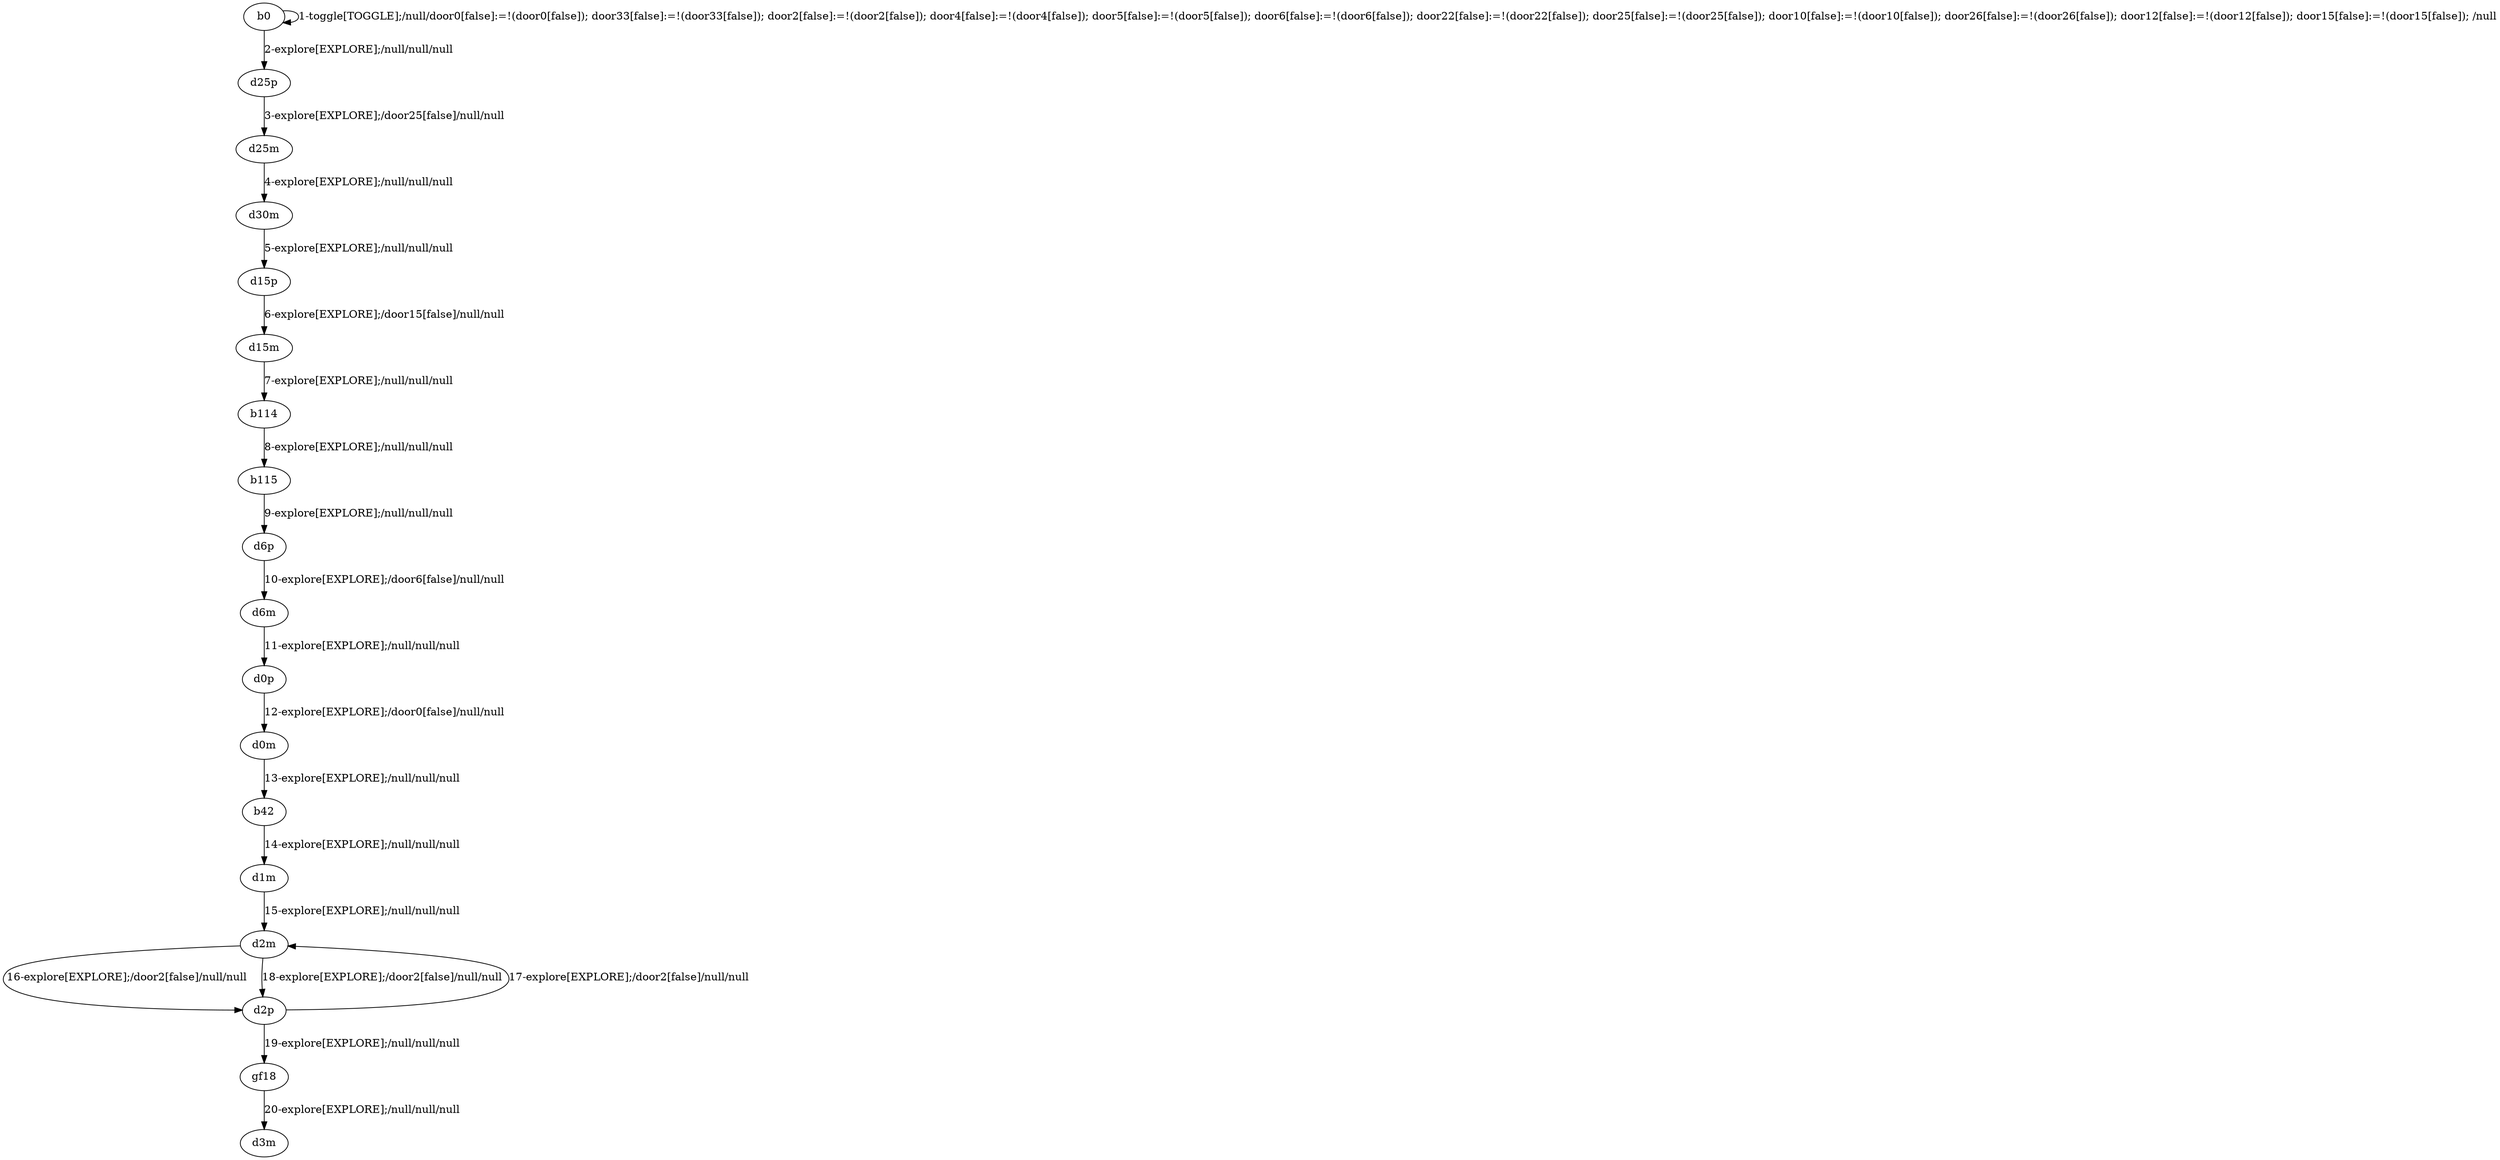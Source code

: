 # Total number of goals covered by this test: 3
# gf18 --> d3m
# d2p --> d2m
# d2p --> gf18

digraph g {
"b0" -> "b0" [label = "1-toggle[TOGGLE];/null/door0[false]:=!(door0[false]); door33[false]:=!(door33[false]); door2[false]:=!(door2[false]); door4[false]:=!(door4[false]); door5[false]:=!(door5[false]); door6[false]:=!(door6[false]); door22[false]:=!(door22[false]); door25[false]:=!(door25[false]); door10[false]:=!(door10[false]); door26[false]:=!(door26[false]); door12[false]:=!(door12[false]); door15[false]:=!(door15[false]); /null"];
"b0" -> "d25p" [label = "2-explore[EXPLORE];/null/null/null"];
"d25p" -> "d25m" [label = "3-explore[EXPLORE];/door25[false]/null/null"];
"d25m" -> "d30m" [label = "4-explore[EXPLORE];/null/null/null"];
"d30m" -> "d15p" [label = "5-explore[EXPLORE];/null/null/null"];
"d15p" -> "d15m" [label = "6-explore[EXPLORE];/door15[false]/null/null"];
"d15m" -> "b114" [label = "7-explore[EXPLORE];/null/null/null"];
"b114" -> "b115" [label = "8-explore[EXPLORE];/null/null/null"];
"b115" -> "d6p" [label = "9-explore[EXPLORE];/null/null/null"];
"d6p" -> "d6m" [label = "10-explore[EXPLORE];/door6[false]/null/null"];
"d6m" -> "d0p" [label = "11-explore[EXPLORE];/null/null/null"];
"d0p" -> "d0m" [label = "12-explore[EXPLORE];/door0[false]/null/null"];
"d0m" -> "b42" [label = "13-explore[EXPLORE];/null/null/null"];
"b42" -> "d1m" [label = "14-explore[EXPLORE];/null/null/null"];
"d1m" -> "d2m" [label = "15-explore[EXPLORE];/null/null/null"];
"d2m" -> "d2p" [label = "16-explore[EXPLORE];/door2[false]/null/null"];
"d2p" -> "d2m" [label = "17-explore[EXPLORE];/door2[false]/null/null"];
"d2m" -> "d2p" [label = "18-explore[EXPLORE];/door2[false]/null/null"];
"d2p" -> "gf18" [label = "19-explore[EXPLORE];/null/null/null"];
"gf18" -> "d3m" [label = "20-explore[EXPLORE];/null/null/null"];
}